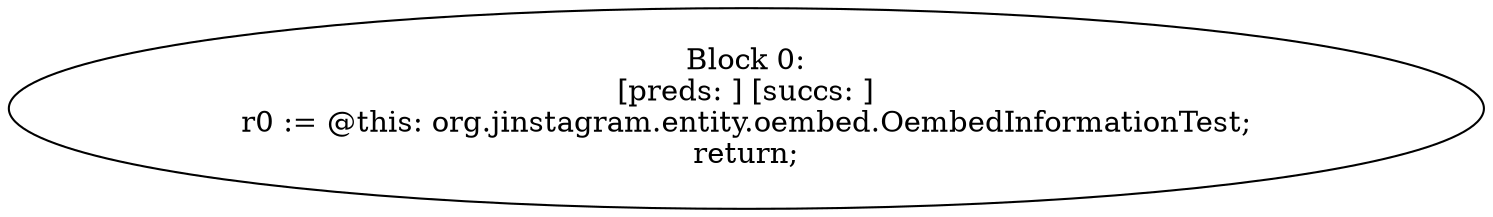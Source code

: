 digraph "unitGraph" {
    "Block 0:
[preds: ] [succs: ]
r0 := @this: org.jinstagram.entity.oembed.OembedInformationTest;
return;
"
}
